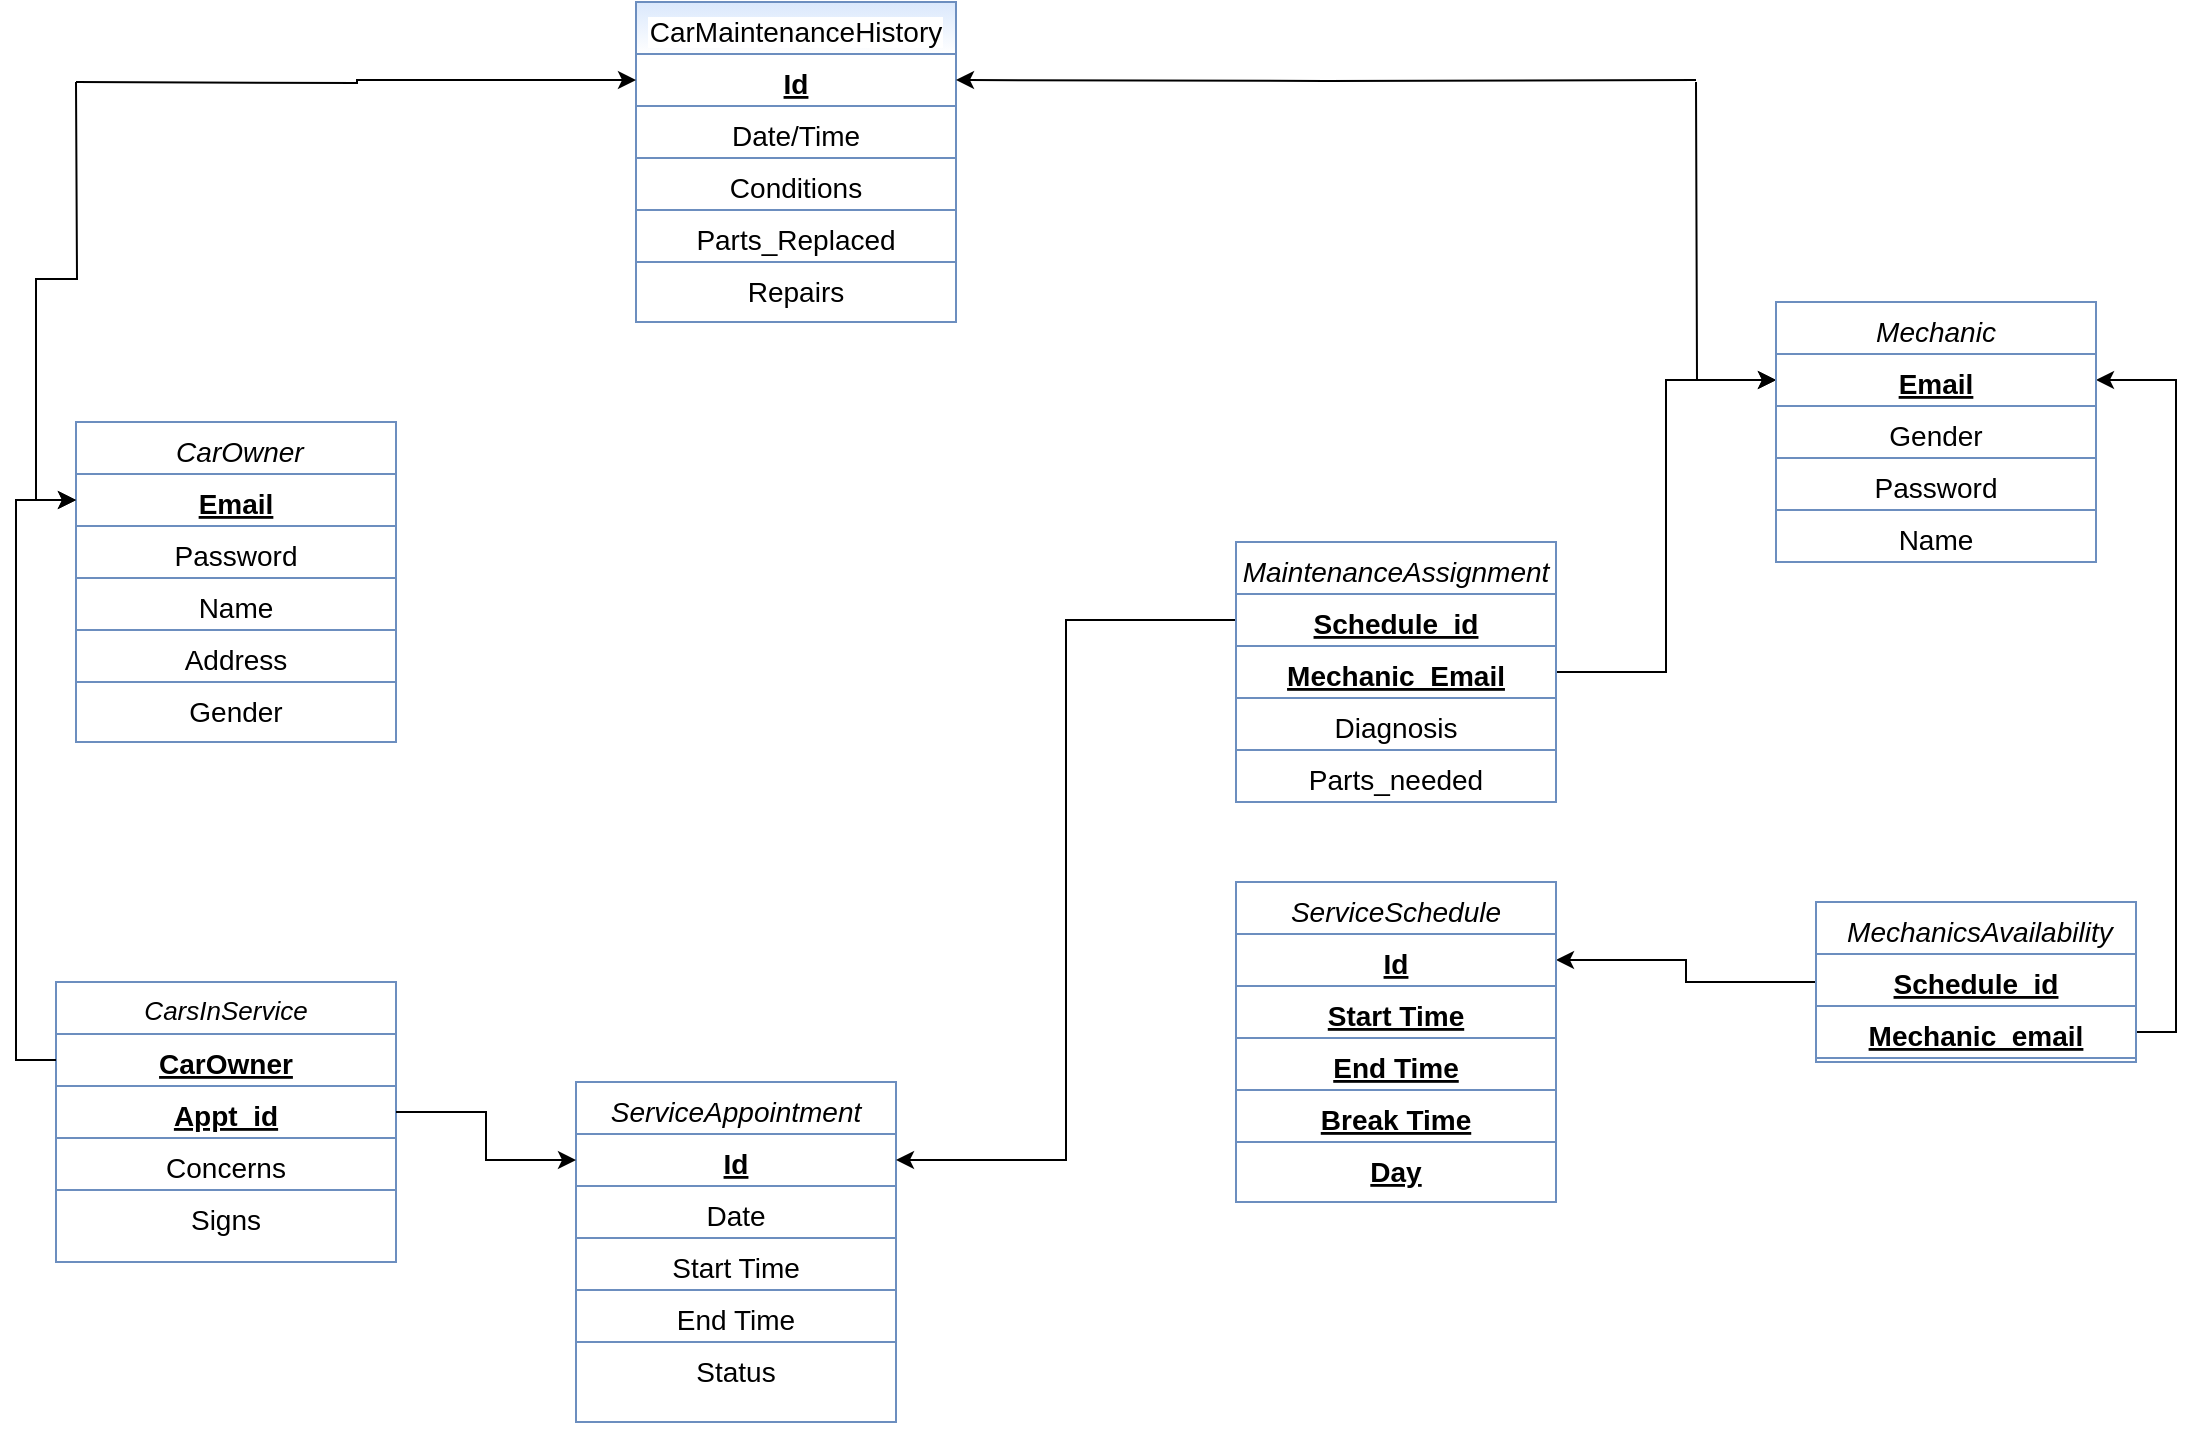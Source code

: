 <mxfile version="24.3.1" type="github">
  <diagram id="R2lEEEUBdFMjLlhIrx00" name="Page-1">
    <mxGraphModel dx="1843" dy="796" grid="1" gridSize="10" guides="1" tooltips="1" connect="1" arrows="1" fold="1" page="1" pageScale="1" pageWidth="850" pageHeight="1100" math="0" shadow="0" extFonts="Permanent Marker^https://fonts.googleapis.com/css?family=Permanent+Marker">
      <root>
        <mxCell id="0" />
        <mxCell id="1" parent="0" />
        <mxCell id="QkJnz0_4Hoa12UKaAmLM-1" value="CarMaintenanceHistory" style="swimlane;fontStyle=0;align=center;verticalAlign=top;childLayout=stackLayout;horizontal=1;startSize=26;horizontalStack=0;resizeParent=1;resizeLast=0;collapsible=1;marginBottom=0;rounded=0;shadow=0;strokeWidth=1;fillColor=#dae8fc;strokeColor=#6c8ebf;gradientColor=#ffffff;labelBackgroundColor=#ffffff;fontSize=14;" vertex="1" parent="1">
          <mxGeometry x="570" y="260" width="160" height="160" as="geometry">
            <mxRectangle x="550" y="140" width="160" height="26" as="alternateBounds" />
          </mxGeometry>
        </mxCell>
        <mxCell id="QkJnz0_4Hoa12UKaAmLM-2" value="Id" style="text;align=center;verticalAlign=top;spacingLeft=4;spacingRight=4;overflow=hidden;rotatable=0;points=[[0,0.5],[1,0.5]];portConstraint=eastwest;fontStyle=5;fillColor=#FFFFFF;strokeColor=#6c8ebf;gradientColor=#ffffff;fontSize=14;" vertex="1" parent="QkJnz0_4Hoa12UKaAmLM-1">
          <mxGeometry y="26" width="160" height="26" as="geometry" />
        </mxCell>
        <mxCell id="QkJnz0_4Hoa12UKaAmLM-3" value="Date/Time" style="text;align=center;verticalAlign=top;spacingLeft=4;spacingRight=4;overflow=hidden;rotatable=0;points=[[0,0.5],[1,0.5]];portConstraint=eastwest;rounded=0;shadow=0;html=0;fillColor=#FFFFFF;strokeColor=#6c8ebf;gradientColor=#ffffff;fontSize=14;" vertex="1" parent="QkJnz0_4Hoa12UKaAmLM-1">
          <mxGeometry y="52" width="160" height="26" as="geometry" />
        </mxCell>
        <mxCell id="QkJnz0_4Hoa12UKaAmLM-4" value="Conditions" style="text;align=center;verticalAlign=top;spacingLeft=4;spacingRight=4;overflow=hidden;rotatable=0;points=[[0,0.5],[1,0.5]];portConstraint=eastwest;rounded=0;shadow=0;html=0;fillColor=#FFFFFF;strokeColor=#6c8ebf;gradientColor=#ffffff;fontSize=14;" vertex="1" parent="QkJnz0_4Hoa12UKaAmLM-1">
          <mxGeometry y="78" width="160" height="26" as="geometry" />
        </mxCell>
        <mxCell id="QkJnz0_4Hoa12UKaAmLM-5" value="Parts_Replaced" style="text;align=center;verticalAlign=top;spacingLeft=4;spacingRight=4;overflow=hidden;rotatable=0;points=[[0,0.5],[1,0.5]];portConstraint=eastwest;rounded=0;shadow=0;html=0;fillColor=#FFFFFF;strokeColor=#6c8ebf;gradientColor=#ffffff;fontSize=14;" vertex="1" parent="QkJnz0_4Hoa12UKaAmLM-1">
          <mxGeometry y="104" width="160" height="26" as="geometry" />
        </mxCell>
        <mxCell id="QkJnz0_4Hoa12UKaAmLM-6" value="Repairs" style="text;align=center;verticalAlign=top;spacingLeft=4;spacingRight=4;overflow=hidden;rotatable=0;points=[[0,0.5],[1,0.5]];portConstraint=eastwest;rounded=0;shadow=0;html=0;fillColor=#FFFFFF;strokeColor=#6c8ebf;gradientColor=#ffffff;fontSize=14;" vertex="1" parent="QkJnz0_4Hoa12UKaAmLM-1">
          <mxGeometry y="130" width="160" height="30" as="geometry" />
        </mxCell>
        <mxCell id="QkJnz0_4Hoa12UKaAmLM-10" value=" CarOwner" style="swimlane;fontStyle=2;align=center;verticalAlign=top;childLayout=stackLayout;horizontal=1;startSize=26;horizontalStack=0;resizeParent=1;resizeLast=0;collapsible=1;marginBottom=0;rounded=0;shadow=0;strokeWidth=1;fontSize=14;fillColor=#FFFFFF;strokeColor=#6c8ebf;gradientColor=#ffffff;labelBackgroundColor=#ffffff;" vertex="1" parent="1">
          <mxGeometry x="290" y="470" width="160" height="160" as="geometry">
            <mxRectangle x="230" y="140" width="160" height="26" as="alternateBounds" />
          </mxGeometry>
        </mxCell>
        <mxCell id="QkJnz0_4Hoa12UKaAmLM-11" value="Email" style="text;align=center;verticalAlign=top;spacingLeft=4;spacingRight=4;overflow=hidden;rotatable=0;points=[[0,0.5],[1,0.5]];portConstraint=eastwest;fontStyle=5;fillColor=#FFFFFF;strokeColor=#6c8ebf;gradientColor=#ffffff;fontSize=14;" vertex="1" parent="QkJnz0_4Hoa12UKaAmLM-10">
          <mxGeometry y="26" width="160" height="26" as="geometry" />
        </mxCell>
        <mxCell id="QkJnz0_4Hoa12UKaAmLM-12" value="Password" style="text;align=center;verticalAlign=top;spacingLeft=4;spacingRight=4;overflow=hidden;rotatable=0;points=[[0,0.5],[1,0.5]];portConstraint=eastwest;rounded=0;shadow=0;html=0;fillColor=#FFFFFF;strokeColor=#6c8ebf;gradientColor=#ffffff;fontSize=14;" vertex="1" parent="QkJnz0_4Hoa12UKaAmLM-10">
          <mxGeometry y="52" width="160" height="26" as="geometry" />
        </mxCell>
        <mxCell id="QkJnz0_4Hoa12UKaAmLM-13" value="Name" style="text;align=center;verticalAlign=top;spacingLeft=4;spacingRight=4;overflow=hidden;rotatable=0;points=[[0,0.5],[1,0.5]];portConstraint=eastwest;rounded=0;shadow=0;html=0;fillColor=#FFFFFF;strokeColor=#6c8ebf;gradientColor=#ffffff;fontSize=14;" vertex="1" parent="QkJnz0_4Hoa12UKaAmLM-10">
          <mxGeometry y="78" width="160" height="26" as="geometry" />
        </mxCell>
        <mxCell id="QkJnz0_4Hoa12UKaAmLM-14" value="Address" style="text;align=center;verticalAlign=top;spacingLeft=4;spacingRight=4;overflow=hidden;rotatable=0;points=[[0,0.5],[1,0.5]];portConstraint=eastwest;rounded=0;shadow=0;html=0;fillColor=#FFFFFF;strokeColor=#6c8ebf;gradientColor=#ffffff;fontSize=14;" vertex="1" parent="QkJnz0_4Hoa12UKaAmLM-10">
          <mxGeometry y="104" width="160" height="26" as="geometry" />
        </mxCell>
        <mxCell id="QkJnz0_4Hoa12UKaAmLM-15" value="Gender" style="text;align=center;verticalAlign=top;spacingLeft=4;spacingRight=4;overflow=hidden;rotatable=0;points=[[0,0.5],[1,0.5]];portConstraint=eastwest;rounded=0;shadow=0;html=0;fillColor=#FFFFFF;strokeColor=#6c8ebf;gradientColor=#ffffff;fontSize=14;" vertex="1" parent="QkJnz0_4Hoa12UKaAmLM-10">
          <mxGeometry y="130" width="160" height="30" as="geometry" />
        </mxCell>
        <mxCell id="QkJnz0_4Hoa12UKaAmLM-16" value="ServiceAppointment" style="swimlane;fontStyle=2;align=center;verticalAlign=top;childLayout=stackLayout;horizontal=1;startSize=26;horizontalStack=0;resizeParent=1;resizeLast=0;collapsible=1;marginBottom=0;rounded=0;shadow=0;strokeWidth=1;labelBackgroundColor=#ffffff;fillColor=#FFFFFF;strokeColor=#6c8ebf;gradientColor=#ffffff;fontSize=14;" vertex="1" parent="1">
          <mxGeometry x="540" y="800" width="160" height="170" as="geometry">
            <mxRectangle x="230" y="140" width="160" height="26" as="alternateBounds" />
          </mxGeometry>
        </mxCell>
        <mxCell id="QkJnz0_4Hoa12UKaAmLM-17" value="Id" style="text;align=center;verticalAlign=top;spacingLeft=4;spacingRight=4;overflow=hidden;rotatable=0;points=[[0,0.5],[1,0.5]];portConstraint=eastwest;fontStyle=5;fillColor=#FFFFFF;strokeColor=#6c8ebf;gradientColor=#ffffff;fontSize=14;" vertex="1" parent="QkJnz0_4Hoa12UKaAmLM-16">
          <mxGeometry y="26" width="160" height="26" as="geometry" />
        </mxCell>
        <mxCell id="QkJnz0_4Hoa12UKaAmLM-18" value="Date" style="text;align=center;verticalAlign=top;spacingLeft=4;spacingRight=4;overflow=hidden;rotatable=0;points=[[0,0.5],[1,0.5]];portConstraint=eastwest;rounded=0;shadow=0;html=0;fillColor=#FFFFFF;strokeColor=#6c8ebf;gradientColor=#ffffff;fontSize=14;" vertex="1" parent="QkJnz0_4Hoa12UKaAmLM-16">
          <mxGeometry y="52" width="160" height="26" as="geometry" />
        </mxCell>
        <mxCell id="QkJnz0_4Hoa12UKaAmLM-19" value="Start Time" style="text;align=center;verticalAlign=top;spacingLeft=4;spacingRight=4;overflow=hidden;rotatable=0;points=[[0,0.5],[1,0.5]];portConstraint=eastwest;rounded=0;shadow=0;html=0;fillColor=#FFFFFF;strokeColor=#6c8ebf;gradientColor=#ffffff;fontSize=14;" vertex="1" parent="QkJnz0_4Hoa12UKaAmLM-16">
          <mxGeometry y="78" width="160" height="26" as="geometry" />
        </mxCell>
        <mxCell id="QkJnz0_4Hoa12UKaAmLM-20" value="End Time" style="text;align=center;verticalAlign=top;spacingLeft=4;spacingRight=4;overflow=hidden;rotatable=0;points=[[0,0.5],[1,0.5]];portConstraint=eastwest;rounded=0;shadow=0;html=0;fillColor=#FFFFFF;strokeColor=#6c8ebf;gradientColor=#ffffff;fontSize=14;" vertex="1" parent="QkJnz0_4Hoa12UKaAmLM-16">
          <mxGeometry y="104" width="160" height="26" as="geometry" />
        </mxCell>
        <mxCell id="QkJnz0_4Hoa12UKaAmLM-21" value="Status" style="text;align=center;verticalAlign=top;spacingLeft=4;spacingRight=4;overflow=hidden;rotatable=0;points=[[0,0.5],[1,0.5]];portConstraint=eastwest;rounded=0;shadow=0;html=0;fillColor=#FFFFFF;strokeColor=#6c8ebf;gradientColor=#ffffff;fontSize=14;" vertex="1" parent="QkJnz0_4Hoa12UKaAmLM-16">
          <mxGeometry y="130" width="160" height="40" as="geometry" />
        </mxCell>
        <mxCell id="QkJnz0_4Hoa12UKaAmLM-22" value="CarsInService" style="swimlane;fontStyle=2;align=center;verticalAlign=top;childLayout=stackLayout;horizontal=1;startSize=26;horizontalStack=0;resizeParent=1;resizeLast=0;collapsible=1;marginBottom=0;rounded=0;shadow=0;strokeWidth=1;labelBackgroundColor=#ffffff;fillColor=#FFFFFF;strokeColor=#6c8ebf;gradientColor=#ffffff;fontSize=13;" vertex="1" parent="1">
          <mxGeometry x="280" y="750" width="170" height="140" as="geometry">
            <mxRectangle x="280" y="750" width="160" height="26" as="alternateBounds" />
          </mxGeometry>
        </mxCell>
        <mxCell id="QkJnz0_4Hoa12UKaAmLM-23" value="CarOwner" style="text;align=center;verticalAlign=top;spacingLeft=4;spacingRight=4;overflow=hidden;rotatable=0;points=[[0,0.5],[1,0.5]];portConstraint=eastwest;fontStyle=5;fillColor=#FFFFFF;strokeColor=#6c8ebf;gradientColor=#ffffff;fontSize=14;" vertex="1" parent="QkJnz0_4Hoa12UKaAmLM-22">
          <mxGeometry y="26" width="170" height="26" as="geometry" />
        </mxCell>
        <mxCell id="QkJnz0_4Hoa12UKaAmLM-24" value="Appt_id" style="text;align=center;verticalAlign=top;spacingLeft=4;spacingRight=4;overflow=hidden;rotatable=0;points=[[0,0.5],[1,0.5]];portConstraint=eastwest;rounded=0;shadow=0;html=0;fontStyle=5;fillColor=#FFFFFF;strokeColor=#6c8ebf;gradientColor=#ffffff;fontSize=14;" vertex="1" parent="QkJnz0_4Hoa12UKaAmLM-22">
          <mxGeometry y="52" width="170" height="26" as="geometry" />
        </mxCell>
        <mxCell id="QkJnz0_4Hoa12UKaAmLM-25" value="Concerns" style="text;align=center;verticalAlign=top;spacingLeft=4;spacingRight=4;overflow=hidden;rotatable=0;points=[[0,0.5],[1,0.5]];portConstraint=eastwest;rounded=0;shadow=0;html=0;fillColor=#FFFFFF;strokeColor=#6c8ebf;gradientColor=#ffffff;fontSize=14;" vertex="1" parent="QkJnz0_4Hoa12UKaAmLM-22">
          <mxGeometry y="78" width="170" height="26" as="geometry" />
        </mxCell>
        <mxCell id="QkJnz0_4Hoa12UKaAmLM-26" value="Signs" style="text;align=center;verticalAlign=top;spacingLeft=4;spacingRight=4;overflow=hidden;rotatable=0;points=[[0,0.5],[1,0.5]];portConstraint=eastwest;rounded=0;shadow=0;html=0;fillColor=#FFFFFF;strokeColor=#6c8ebf;gradientColor=#ffffff;fontSize=14;" vertex="1" parent="QkJnz0_4Hoa12UKaAmLM-22">
          <mxGeometry y="104" width="170" height="36" as="geometry" />
        </mxCell>
        <mxCell id="QkJnz0_4Hoa12UKaAmLM-27" style="edgeStyle=orthogonalEdgeStyle;rounded=0;orthogonalLoop=1;jettySize=auto;html=1;exitX=0;exitY=0.5;exitDx=0;exitDy=0;entryX=0;entryY=0.5;entryDx=0;entryDy=0;fontSize=14;align=center;fillColor=#FFFFFF;" edge="1" parent="1" source="QkJnz0_4Hoa12UKaAmLM-23" target="QkJnz0_4Hoa12UKaAmLM-11">
          <mxGeometry relative="1" as="geometry" />
        </mxCell>
        <mxCell id="QkJnz0_4Hoa12UKaAmLM-28" style="edgeStyle=orthogonalEdgeStyle;rounded=0;orthogonalLoop=1;jettySize=auto;html=1;exitX=1;exitY=0.5;exitDx=0;exitDy=0;entryX=0;entryY=0.5;entryDx=0;entryDy=0;fontSize=14;align=center;fillColor=#FFFFFF;" edge="1" parent="1" source="QkJnz0_4Hoa12UKaAmLM-24" target="QkJnz0_4Hoa12UKaAmLM-17">
          <mxGeometry relative="1" as="geometry" />
        </mxCell>
        <mxCell id="QkJnz0_4Hoa12UKaAmLM-29" style="edgeStyle=orthogonalEdgeStyle;rounded=0;orthogonalLoop=1;jettySize=auto;html=1;entryX=0;entryY=0.5;entryDx=0;entryDy=0;fontSize=14;align=center;fillColor=#FFFFFF;" edge="1" parent="1" target="QkJnz0_4Hoa12UKaAmLM-11">
          <mxGeometry relative="1" as="geometry">
            <mxPoint x="290" y="300" as="sourcePoint" />
          </mxGeometry>
        </mxCell>
        <mxCell id="QkJnz0_4Hoa12UKaAmLM-30" style="edgeStyle=orthogonalEdgeStyle;rounded=0;orthogonalLoop=1;jettySize=auto;html=1;entryX=0;entryY=0.5;entryDx=0;entryDy=0;fontSize=14;align=center;fillColor=#FFFFFF;" edge="1" parent="1" target="QkJnz0_4Hoa12UKaAmLM-2">
          <mxGeometry relative="1" as="geometry">
            <mxPoint x="290" y="300" as="sourcePoint" />
          </mxGeometry>
        </mxCell>
        <mxCell id="QkJnz0_4Hoa12UKaAmLM-31" style="edgeStyle=orthogonalEdgeStyle;rounded=0;orthogonalLoop=1;jettySize=auto;html=1;exitX=1;exitY=0.5;exitDx=0;exitDy=0;entryX=0;entryY=0.5;entryDx=0;entryDy=0;fontSize=14;align=center;fillColor=#FFFFFF;" edge="1" parent="1" source="QkJnz0_4Hoa12UKaAmLM-44" target="QkJnz0_4Hoa12UKaAmLM-36">
          <mxGeometry relative="1" as="geometry" />
        </mxCell>
        <mxCell id="QkJnz0_4Hoa12UKaAmLM-32" style="edgeStyle=orthogonalEdgeStyle;rounded=0;orthogonalLoop=1;jettySize=auto;html=1;exitX=1;exitY=0.5;exitDx=0;exitDy=0;entryX=1;entryY=0.5;entryDx=0;entryDy=0;fontSize=14;align=center;fillColor=#FFFFFF;" edge="1" parent="1" source="QkJnz0_4Hoa12UKaAmLM-58" target="QkJnz0_4Hoa12UKaAmLM-36">
          <mxGeometry relative="1" as="geometry" />
        </mxCell>
        <mxCell id="QkJnz0_4Hoa12UKaAmLM-33" style="edgeStyle=orthogonalEdgeStyle;rounded=0;orthogonalLoop=1;jettySize=auto;html=1;entryX=1;entryY=0.5;entryDx=0;entryDy=0;fontSize=14;align=center;fillColor=#FFFFFF;" edge="1" parent="1" target="QkJnz0_4Hoa12UKaAmLM-2">
          <mxGeometry relative="1" as="geometry">
            <mxPoint x="1100" y="299" as="sourcePoint" />
          </mxGeometry>
        </mxCell>
        <mxCell id="QkJnz0_4Hoa12UKaAmLM-34" style="edgeStyle=orthogonalEdgeStyle;rounded=0;orthogonalLoop=1;jettySize=auto;html=1;exitX=1;exitY=0.5;exitDx=0;exitDy=0;entryX=0;entryY=0.5;entryDx=0;entryDy=0;fontSize=14;align=center;fillColor=#FFFFFF;" edge="1" parent="1" target="QkJnz0_4Hoa12UKaAmLM-36">
          <mxGeometry relative="1" as="geometry">
            <mxPoint x="1100" y="300" as="sourcePoint" />
          </mxGeometry>
        </mxCell>
        <mxCell id="QkJnz0_4Hoa12UKaAmLM-35" value="Mechanic" style="swimlane;fontStyle=2;align=center;verticalAlign=top;childLayout=stackLayout;horizontal=1;startSize=26;horizontalStack=0;resizeParent=1;resizeLast=0;collapsible=1;marginBottom=0;rounded=0;shadow=0;strokeWidth=1;labelBackgroundColor=#ffffff;fillColor=#FFFFFF;strokeColor=#6c8ebf;gradientColor=#ffffff;fontSize=14;" vertex="1" parent="1">
          <mxGeometry x="1140" y="410" width="160" height="130" as="geometry">
            <mxRectangle x="230" y="140" width="160" height="26" as="alternateBounds" />
          </mxGeometry>
        </mxCell>
        <mxCell id="QkJnz0_4Hoa12UKaAmLM-36" value="Email" style="text;align=center;verticalAlign=top;spacingLeft=4;spacingRight=4;overflow=hidden;rotatable=0;points=[[0,0.5],[1,0.5]];portConstraint=eastwest;fontStyle=5;fillColor=#FFFFFF;strokeColor=#6c8ebf;gradientColor=#ffffff;fontSize=14;" vertex="1" parent="QkJnz0_4Hoa12UKaAmLM-35">
          <mxGeometry y="26" width="160" height="26" as="geometry" />
        </mxCell>
        <mxCell id="QkJnz0_4Hoa12UKaAmLM-37" value="Gender" style="text;align=center;verticalAlign=top;spacingLeft=4;spacingRight=4;overflow=hidden;rotatable=0;points=[[0,0.5],[1,0.5]];portConstraint=eastwest;rounded=0;shadow=0;html=0;fillColor=#FFFFFF;strokeColor=#6c8ebf;gradientColor=#ffffff;fontSize=14;" vertex="1" parent="QkJnz0_4Hoa12UKaAmLM-35">
          <mxGeometry y="52" width="160" height="26" as="geometry" />
        </mxCell>
        <mxCell id="QkJnz0_4Hoa12UKaAmLM-38" value="Password" style="text;align=center;verticalAlign=top;spacingLeft=4;spacingRight=4;overflow=hidden;rotatable=0;points=[[0,0.5],[1,0.5]];portConstraint=eastwest;rounded=0;shadow=0;html=0;fillColor=#FFFFFF;strokeColor=#6c8ebf;gradientColor=#ffffff;fontSize=14;" vertex="1" parent="QkJnz0_4Hoa12UKaAmLM-35">
          <mxGeometry y="78" width="160" height="26" as="geometry" />
        </mxCell>
        <mxCell id="QkJnz0_4Hoa12UKaAmLM-39" value="Name" style="text;align=center;verticalAlign=top;spacingLeft=4;spacingRight=4;overflow=hidden;rotatable=0;points=[[0,0.5],[1,0.5]];portConstraint=eastwest;rounded=0;shadow=0;html=0;fillColor=#FFFFFF;strokeColor=#6c8ebf;gradientColor=#ffffff;fontSize=14;" vertex="1" parent="QkJnz0_4Hoa12UKaAmLM-35">
          <mxGeometry y="104" width="160" height="26" as="geometry" />
        </mxCell>
        <mxCell id="QkJnz0_4Hoa12UKaAmLM-40" style="edgeStyle=orthogonalEdgeStyle;rounded=0;orthogonalLoop=1;jettySize=auto;html=1;exitX=0;exitY=0.5;exitDx=0;exitDy=0;entryX=1;entryY=0.5;entryDx=0;entryDy=0;fillColor=#FFFFFF;" edge="1" parent="1" source="QkJnz0_4Hoa12UKaAmLM-56" target="QkJnz0_4Hoa12UKaAmLM-51">
          <mxGeometry relative="1" as="geometry" />
        </mxCell>
        <mxCell id="QkJnz0_4Hoa12UKaAmLM-41" style="edgeStyle=orthogonalEdgeStyle;rounded=0;orthogonalLoop=1;jettySize=auto;html=1;exitX=0;exitY=0.5;exitDx=0;exitDy=0;entryX=1;entryY=0.5;entryDx=0;entryDy=0;fontSize=14;align=center;fillColor=#FFFFFF;" edge="1" parent="1" source="QkJnz0_4Hoa12UKaAmLM-43" target="QkJnz0_4Hoa12UKaAmLM-17">
          <mxGeometry relative="1" as="geometry" />
        </mxCell>
        <mxCell id="QkJnz0_4Hoa12UKaAmLM-42" value="MaintenanceAssignment" style="swimlane;fontStyle=2;align=center;verticalAlign=top;childLayout=stackLayout;horizontal=1;startSize=26;horizontalStack=0;resizeParent=1;resizeLast=0;collapsible=1;marginBottom=0;rounded=0;shadow=0;strokeWidth=1;labelBackgroundColor=#ffffff;fillColor=#FFFFFF;strokeColor=#6c8ebf;gradientColor=#ffffff;fontSize=14;" vertex="1" parent="1">
          <mxGeometry x="870" y="530" width="160" height="130" as="geometry">
            <mxRectangle x="230" y="140" width="160" height="26" as="alternateBounds" />
          </mxGeometry>
        </mxCell>
        <mxCell id="QkJnz0_4Hoa12UKaAmLM-43" value="Schedule_id" style="text;align=center;verticalAlign=top;spacingLeft=4;spacingRight=4;overflow=hidden;rotatable=0;points=[[0,0.5],[1,0.5]];portConstraint=eastwest;fontStyle=5;fillColor=#FFFFFF;strokeColor=#6c8ebf;gradientColor=#ffffff;fontSize=14;" vertex="1" parent="QkJnz0_4Hoa12UKaAmLM-42">
          <mxGeometry y="26" width="160" height="26" as="geometry" />
        </mxCell>
        <mxCell id="QkJnz0_4Hoa12UKaAmLM-44" value="Mechanic_Email" style="text;align=center;verticalAlign=top;spacingLeft=4;spacingRight=4;overflow=hidden;rotatable=0;points=[[0,0.5],[1,0.5]];portConstraint=eastwest;rounded=0;shadow=0;html=0;fontStyle=5;fillColor=#FFFFFF;strokeColor=#6c8ebf;gradientColor=#ffffff;fontSize=14;" vertex="1" parent="QkJnz0_4Hoa12UKaAmLM-42">
          <mxGeometry y="52" width="160" height="26" as="geometry" />
        </mxCell>
        <mxCell id="QkJnz0_4Hoa12UKaAmLM-45" value="Diagnosis" style="text;align=center;verticalAlign=top;spacingLeft=4;spacingRight=4;overflow=hidden;rotatable=0;points=[[0,0.5],[1,0.5]];portConstraint=eastwest;rounded=0;shadow=0;html=0;fillColor=#FFFFFF;strokeColor=#6c8ebf;gradientColor=#ffffff;fontSize=14;" vertex="1" parent="QkJnz0_4Hoa12UKaAmLM-42">
          <mxGeometry y="78" width="160" height="26" as="geometry" />
        </mxCell>
        <mxCell id="QkJnz0_4Hoa12UKaAmLM-46" value="Parts_needed" style="text;align=center;verticalAlign=top;spacingLeft=4;spacingRight=4;overflow=hidden;rotatable=0;points=[[0,0.5],[1,0.5]];portConstraint=eastwest;rounded=0;shadow=0;html=0;fillColor=#FFFFFF;strokeColor=#6c8ebf;gradientColor=#ffffff;fontSize=14;" vertex="1" parent="QkJnz0_4Hoa12UKaAmLM-42">
          <mxGeometry y="104" width="160" height="26" as="geometry" />
        </mxCell>
        <mxCell id="QkJnz0_4Hoa12UKaAmLM-50" value="ServiceSchedule" style="swimlane;fontStyle=2;align=center;verticalAlign=top;childLayout=stackLayout;horizontal=1;startSize=26;horizontalStack=0;resizeParent=1;resizeLast=0;collapsible=1;marginBottom=0;rounded=0;shadow=0;strokeWidth=1;labelBackgroundColor=#ffffff;fillColor=#FFFFFF;strokeColor=#6c8ebf;gradientColor=#ffffff;fontSize=14;" vertex="1" parent="1">
          <mxGeometry x="870" y="700" width="160" height="160" as="geometry">
            <mxRectangle x="230" y="140" width="160" height="26" as="alternateBounds" />
          </mxGeometry>
        </mxCell>
        <mxCell id="QkJnz0_4Hoa12UKaAmLM-51" value="Id" style="text;align=center;verticalAlign=top;spacingLeft=4;spacingRight=4;overflow=hidden;rotatable=0;points=[[0,0.5],[1,0.5]];portConstraint=eastwest;fontStyle=5;fillColor=#FFFFFF;strokeColor=#6c8ebf;gradientColor=#ffffff;fontSize=14;" vertex="1" parent="QkJnz0_4Hoa12UKaAmLM-50">
          <mxGeometry y="26" width="160" height="26" as="geometry" />
        </mxCell>
        <mxCell id="QkJnz0_4Hoa12UKaAmLM-52" value="Start Time" style="text;align=center;verticalAlign=top;spacingLeft=4;spacingRight=4;overflow=hidden;rotatable=0;points=[[0,0.5],[1,0.5]];portConstraint=eastwest;rounded=0;shadow=0;html=0;fillColor=#FFFFFF;strokeColor=#6c8ebf;gradientColor=#ffffff;fontSize=14;fontStyle=5" vertex="1" parent="QkJnz0_4Hoa12UKaAmLM-50">
          <mxGeometry y="52" width="160" height="26" as="geometry" />
        </mxCell>
        <mxCell id="QkJnz0_4Hoa12UKaAmLM-53" value="End Time" style="text;align=center;verticalAlign=top;spacingLeft=4;spacingRight=4;overflow=hidden;rotatable=0;points=[[0,0.5],[1,0.5]];portConstraint=eastwest;rounded=0;shadow=0;html=0;fillColor=#FFFFFF;strokeColor=#6c8ebf;gradientColor=#ffffff;fontSize=14;fontStyle=5" vertex="1" parent="QkJnz0_4Hoa12UKaAmLM-50">
          <mxGeometry y="78" width="160" height="26" as="geometry" />
        </mxCell>
        <mxCell id="QkJnz0_4Hoa12UKaAmLM-54" value="Break Time" style="text;align=center;verticalAlign=top;spacingLeft=4;spacingRight=4;overflow=hidden;rotatable=0;points=[[0,0.5],[1,0.5]];portConstraint=eastwest;rounded=0;shadow=0;html=0;fillColor=#FFFFFF;strokeColor=#6c8ebf;gradientColor=#ffffff;fontSize=14;fontStyle=5" vertex="1" parent="QkJnz0_4Hoa12UKaAmLM-50">
          <mxGeometry y="104" width="160" height="26" as="geometry" />
        </mxCell>
        <mxCell id="QkJnz0_4Hoa12UKaAmLM-55" value="Day" style="text;align=center;verticalAlign=top;spacingLeft=4;spacingRight=4;overflow=hidden;rotatable=0;points=[[0,0.5],[1,0.5]];portConstraint=eastwest;rounded=0;shadow=0;html=0;fillColor=#FFFFFF;strokeColor=#6c8ebf;gradientColor=#ffffff;fontSize=14;fontStyle=5" vertex="1" parent="QkJnz0_4Hoa12UKaAmLM-50">
          <mxGeometry y="130" width="160" height="30" as="geometry" />
        </mxCell>
        <mxCell id="QkJnz0_4Hoa12UKaAmLM-56" value=" MechanicsAvailability" style="swimlane;fontStyle=2;align=center;verticalAlign=top;childLayout=stackLayout;horizontal=1;startSize=26;horizontalStack=0;resizeParent=1;resizeLast=0;collapsible=1;marginBottom=0;rounded=0;shadow=0;strokeWidth=1;labelBackgroundColor=#ffffff;fillColor=#FFFFFF;strokeColor=#6c8ebf;gradientColor=#ffffff;fontSize=14;" vertex="1" parent="1">
          <mxGeometry x="1160" y="710" width="160" height="80" as="geometry">
            <mxRectangle x="230" y="140" width="160" height="26" as="alternateBounds" />
          </mxGeometry>
        </mxCell>
        <mxCell id="QkJnz0_4Hoa12UKaAmLM-57" value="Schedule_id" style="text;align=center;verticalAlign=top;spacingLeft=4;spacingRight=4;overflow=hidden;rotatable=0;points=[[0,0.5],[1,0.5]];portConstraint=eastwest;fontStyle=5;fillColor=#FFFFFF;strokeColor=#6c8ebf;gradientColor=#ffffff;fontSize=14;" vertex="1" parent="QkJnz0_4Hoa12UKaAmLM-56">
          <mxGeometry y="26" width="160" height="26" as="geometry" />
        </mxCell>
        <mxCell id="QkJnz0_4Hoa12UKaAmLM-58" value="Mechanic_email" style="text;align=center;verticalAlign=top;spacingLeft=4;spacingRight=4;overflow=hidden;rotatable=0;points=[[0,0.5],[1,0.5]];portConstraint=eastwest;rounded=0;shadow=0;html=0;fontStyle=5;fillColor=#FFFFFF;strokeColor=#6c8ebf;gradientColor=#ffffff;fontSize=14;" vertex="1" parent="QkJnz0_4Hoa12UKaAmLM-56">
          <mxGeometry y="52" width="160" height="26" as="geometry" />
        </mxCell>
      </root>
    </mxGraphModel>
  </diagram>
</mxfile>

